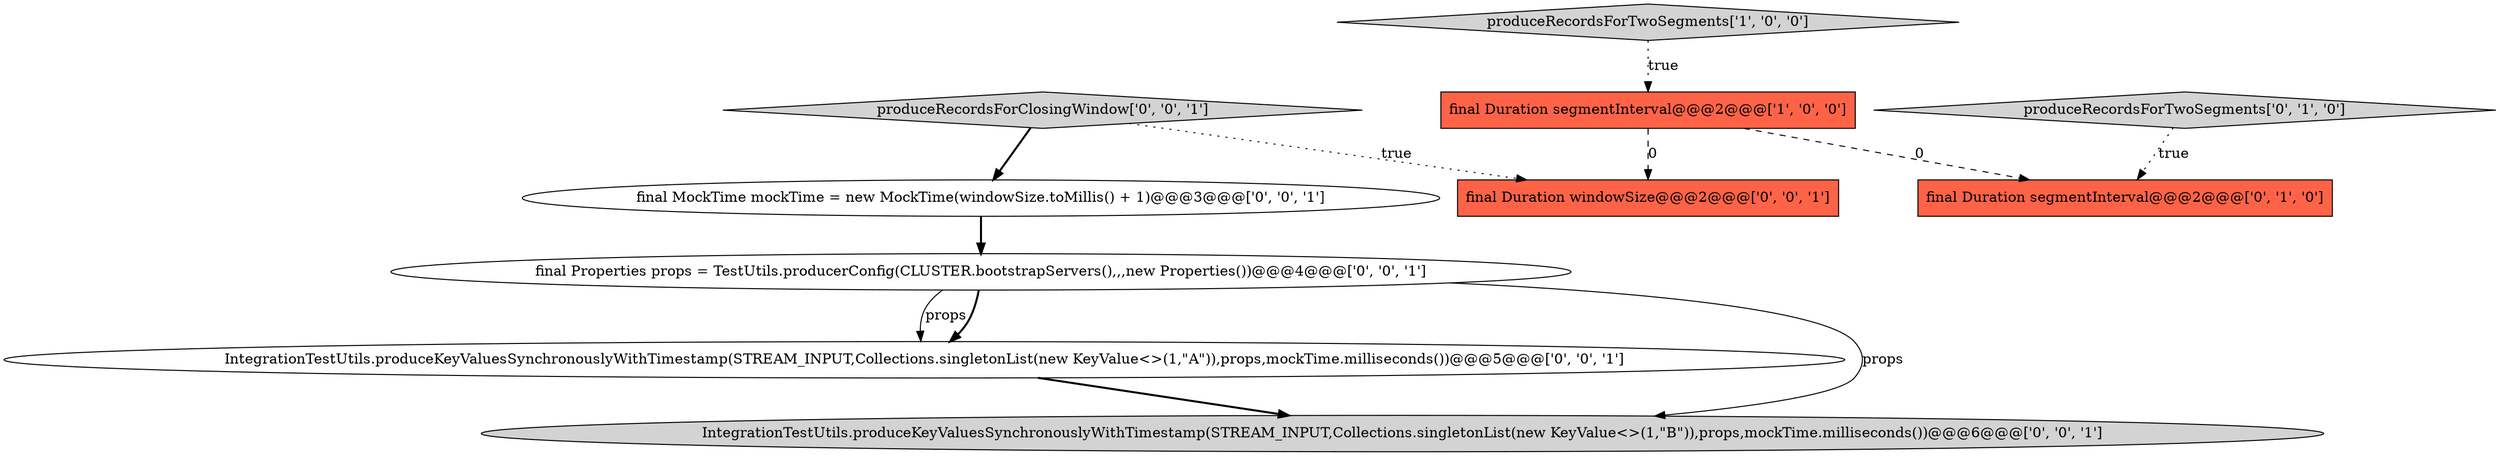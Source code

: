 digraph {
4 [style = filled, label = "IntegrationTestUtils.produceKeyValuesSynchronouslyWithTimestamp(STREAM_INPUT,Collections.singletonList(new KeyValue<>(1,\"B\")),props,mockTime.milliseconds())@@@6@@@['0', '0', '1']", fillcolor = lightgray, shape = ellipse image = "AAA0AAABBB3BBB"];
7 [style = filled, label = "final Duration windowSize@@@2@@@['0', '0', '1']", fillcolor = tomato, shape = box image = "AAA0AAABBB3BBB"];
9 [style = filled, label = "final MockTime mockTime = new MockTime(windowSize.toMillis() + 1)@@@3@@@['0', '0', '1']", fillcolor = white, shape = ellipse image = "AAA0AAABBB3BBB"];
6 [style = filled, label = "produceRecordsForClosingWindow['0', '0', '1']", fillcolor = lightgray, shape = diamond image = "AAA0AAABBB3BBB"];
8 [style = filled, label = "IntegrationTestUtils.produceKeyValuesSynchronouslyWithTimestamp(STREAM_INPUT,Collections.singletonList(new KeyValue<>(1,\"A\")),props,mockTime.milliseconds())@@@5@@@['0', '0', '1']", fillcolor = white, shape = ellipse image = "AAA0AAABBB3BBB"];
1 [style = filled, label = "final Duration segmentInterval@@@2@@@['1', '0', '0']", fillcolor = tomato, shape = box image = "AAA1AAABBB1BBB"];
3 [style = filled, label = "produceRecordsForTwoSegments['0', '1', '0']", fillcolor = lightgray, shape = diamond image = "AAA0AAABBB2BBB"];
0 [style = filled, label = "produceRecordsForTwoSegments['1', '0', '0']", fillcolor = lightgray, shape = diamond image = "AAA0AAABBB1BBB"];
5 [style = filled, label = "final Properties props = TestUtils.producerConfig(CLUSTER.bootstrapServers(),,,new Properties())@@@4@@@['0', '0', '1']", fillcolor = white, shape = ellipse image = "AAA0AAABBB3BBB"];
2 [style = filled, label = "final Duration segmentInterval@@@2@@@['0', '1', '0']", fillcolor = tomato, shape = box image = "AAA1AAABBB2BBB"];
9->5 [style = bold, label=""];
5->8 [style = solid, label="props"];
5->8 [style = bold, label=""];
1->2 [style = dashed, label="0"];
8->4 [style = bold, label=""];
5->4 [style = solid, label="props"];
6->9 [style = bold, label=""];
1->7 [style = dashed, label="0"];
3->2 [style = dotted, label="true"];
0->1 [style = dotted, label="true"];
6->7 [style = dotted, label="true"];
}
